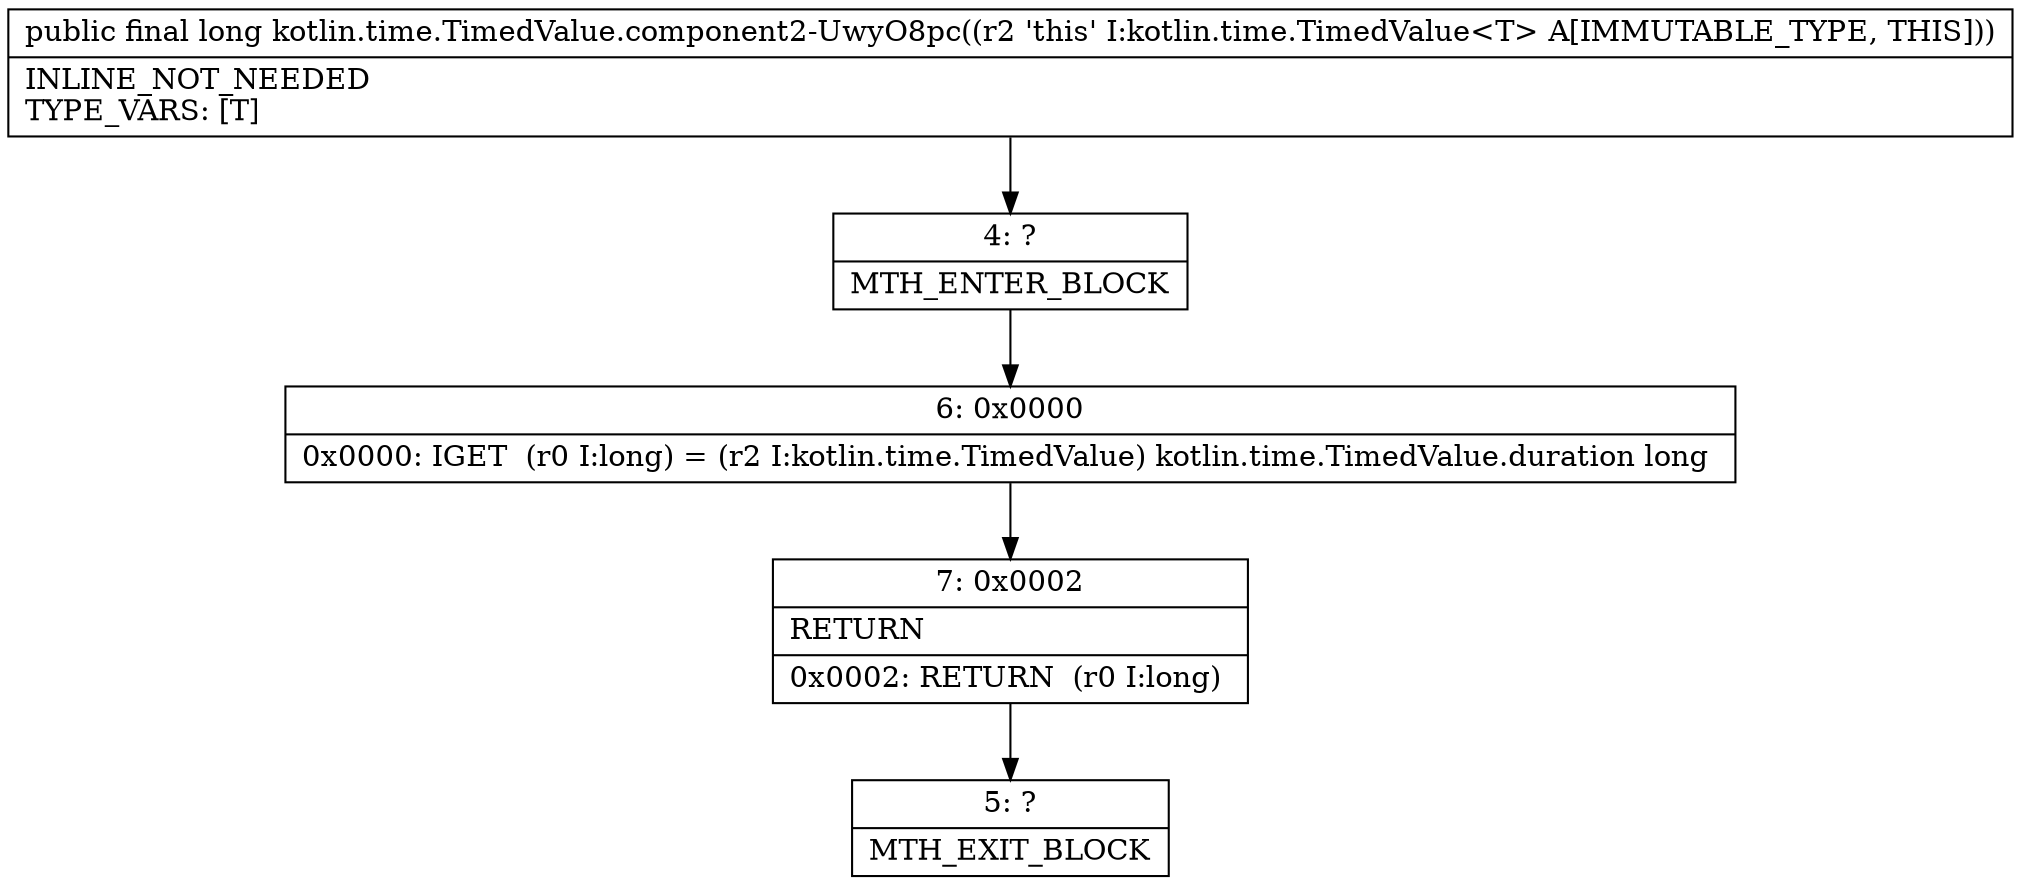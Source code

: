 digraph "CFG forkotlin.time.TimedValue.component2\-UwyO8pc()J" {
Node_4 [shape=record,label="{4\:\ ?|MTH_ENTER_BLOCK\l}"];
Node_6 [shape=record,label="{6\:\ 0x0000|0x0000: IGET  (r0 I:long) = (r2 I:kotlin.time.TimedValue) kotlin.time.TimedValue.duration long \l}"];
Node_7 [shape=record,label="{7\:\ 0x0002|RETURN\l|0x0002: RETURN  (r0 I:long) \l}"];
Node_5 [shape=record,label="{5\:\ ?|MTH_EXIT_BLOCK\l}"];
MethodNode[shape=record,label="{public final long kotlin.time.TimedValue.component2\-UwyO8pc((r2 'this' I:kotlin.time.TimedValue\<T\> A[IMMUTABLE_TYPE, THIS]))  | INLINE_NOT_NEEDED\lTYPE_VARS: [T]\l}"];
MethodNode -> Node_4;Node_4 -> Node_6;
Node_6 -> Node_7;
Node_7 -> Node_5;
}

